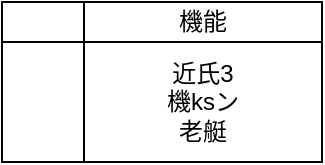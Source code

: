 <mxfile version="20.4.0" type="github">
  <diagram id="1m6kKrMNQ8tJTLsNgyjR" name="Page-1">
    <mxGraphModel dx="868" dy="450" grid="1" gridSize="10" guides="1" tooltips="1" connect="1" arrows="1" fold="1" page="1" pageScale="1" pageWidth="850" pageHeight="1100" math="0" shadow="0">
      <root>
        <mxCell id="0" />
        <mxCell id="1" parent="0" />
        <mxCell id="1v60PmqPNBaC-e9d01AT-12" value="" style="shape=table;startSize=0;container=1;collapsible=0;childLayout=tableLayout;" parent="1" vertex="1">
          <mxGeometry x="640" y="40" width="160" height="80" as="geometry" />
        </mxCell>
        <mxCell id="1v60PmqPNBaC-e9d01AT-13" value="" style="shape=tableRow;horizontal=0;startSize=0;swimlaneHead=0;swimlaneBody=0;top=0;left=0;bottom=0;right=0;collapsible=0;dropTarget=0;fillColor=none;points=[[0,0.5],[1,0.5]];portConstraint=eastwest;" parent="1v60PmqPNBaC-e9d01AT-12" vertex="1">
          <mxGeometry width="160" height="20" as="geometry" />
        </mxCell>
        <mxCell id="1v60PmqPNBaC-e9d01AT-14" value="" style="shape=partialRectangle;html=1;whiteSpace=wrap;connectable=0;overflow=hidden;fillColor=none;top=0;left=0;bottom=0;right=0;pointerEvents=1;" parent="1v60PmqPNBaC-e9d01AT-13" vertex="1">
          <mxGeometry width="41" height="20" as="geometry">
            <mxRectangle width="41" height="20" as="alternateBounds" />
          </mxGeometry>
        </mxCell>
        <mxCell id="1v60PmqPNBaC-e9d01AT-15" value="機能" style="shape=partialRectangle;html=1;whiteSpace=wrap;connectable=0;overflow=hidden;fillColor=none;top=0;left=0;bottom=0;right=0;pointerEvents=1;" parent="1v60PmqPNBaC-e9d01AT-13" vertex="1">
          <mxGeometry x="41" width="119" height="20" as="geometry">
            <mxRectangle width="119" height="20" as="alternateBounds" />
          </mxGeometry>
        </mxCell>
        <mxCell id="1v60PmqPNBaC-e9d01AT-16" value="" style="shape=tableRow;horizontal=0;startSize=0;swimlaneHead=0;swimlaneBody=0;top=0;left=0;bottom=0;right=0;collapsible=0;dropTarget=0;fillColor=none;points=[[0,0.5],[1,0.5]];portConstraint=eastwest;" parent="1v60PmqPNBaC-e9d01AT-12" vertex="1">
          <mxGeometry y="20" width="160" height="60" as="geometry" />
        </mxCell>
        <mxCell id="1v60PmqPNBaC-e9d01AT-17" value="" style="shape=partialRectangle;html=1;whiteSpace=wrap;connectable=0;overflow=hidden;fillColor=none;top=0;left=0;bottom=0;right=0;pointerEvents=1;" parent="1v60PmqPNBaC-e9d01AT-16" vertex="1">
          <mxGeometry width="41" height="60" as="geometry">
            <mxRectangle width="41" height="60" as="alternateBounds" />
          </mxGeometry>
        </mxCell>
        <mxCell id="1v60PmqPNBaC-e9d01AT-18" value="近氏3&lt;br&gt;機ksン&lt;br&gt;老艇" style="shape=partialRectangle;html=1;whiteSpace=wrap;connectable=0;overflow=hidden;fillColor=none;top=0;left=0;bottom=0;right=0;pointerEvents=1;" parent="1v60PmqPNBaC-e9d01AT-16" vertex="1">
          <mxGeometry x="41" width="119" height="60" as="geometry">
            <mxRectangle width="119" height="60" as="alternateBounds" />
          </mxGeometry>
        </mxCell>
      </root>
    </mxGraphModel>
  </diagram>
</mxfile>
